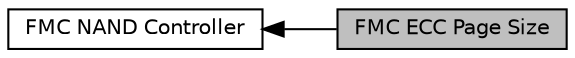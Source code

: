 digraph "FMC ECC Page Size"
{
  edge [fontname="Helvetica",fontsize="10",labelfontname="Helvetica",labelfontsize="10"];
  node [fontname="Helvetica",fontsize="10",shape=record];
  rankdir=LR;
  Node1 [label="FMC NAND Controller",height=0.2,width=0.4,color="black", fillcolor="white", style="filled",URL="$group___f_m_c___l_l___n_a_n_d___controller.html"];
  Node0 [label="FMC ECC Page Size",height=0.2,width=0.4,color="black", fillcolor="grey75", style="filled", fontcolor="black"];
  Node1->Node0 [shape=plaintext, dir="back", style="solid"];
}
